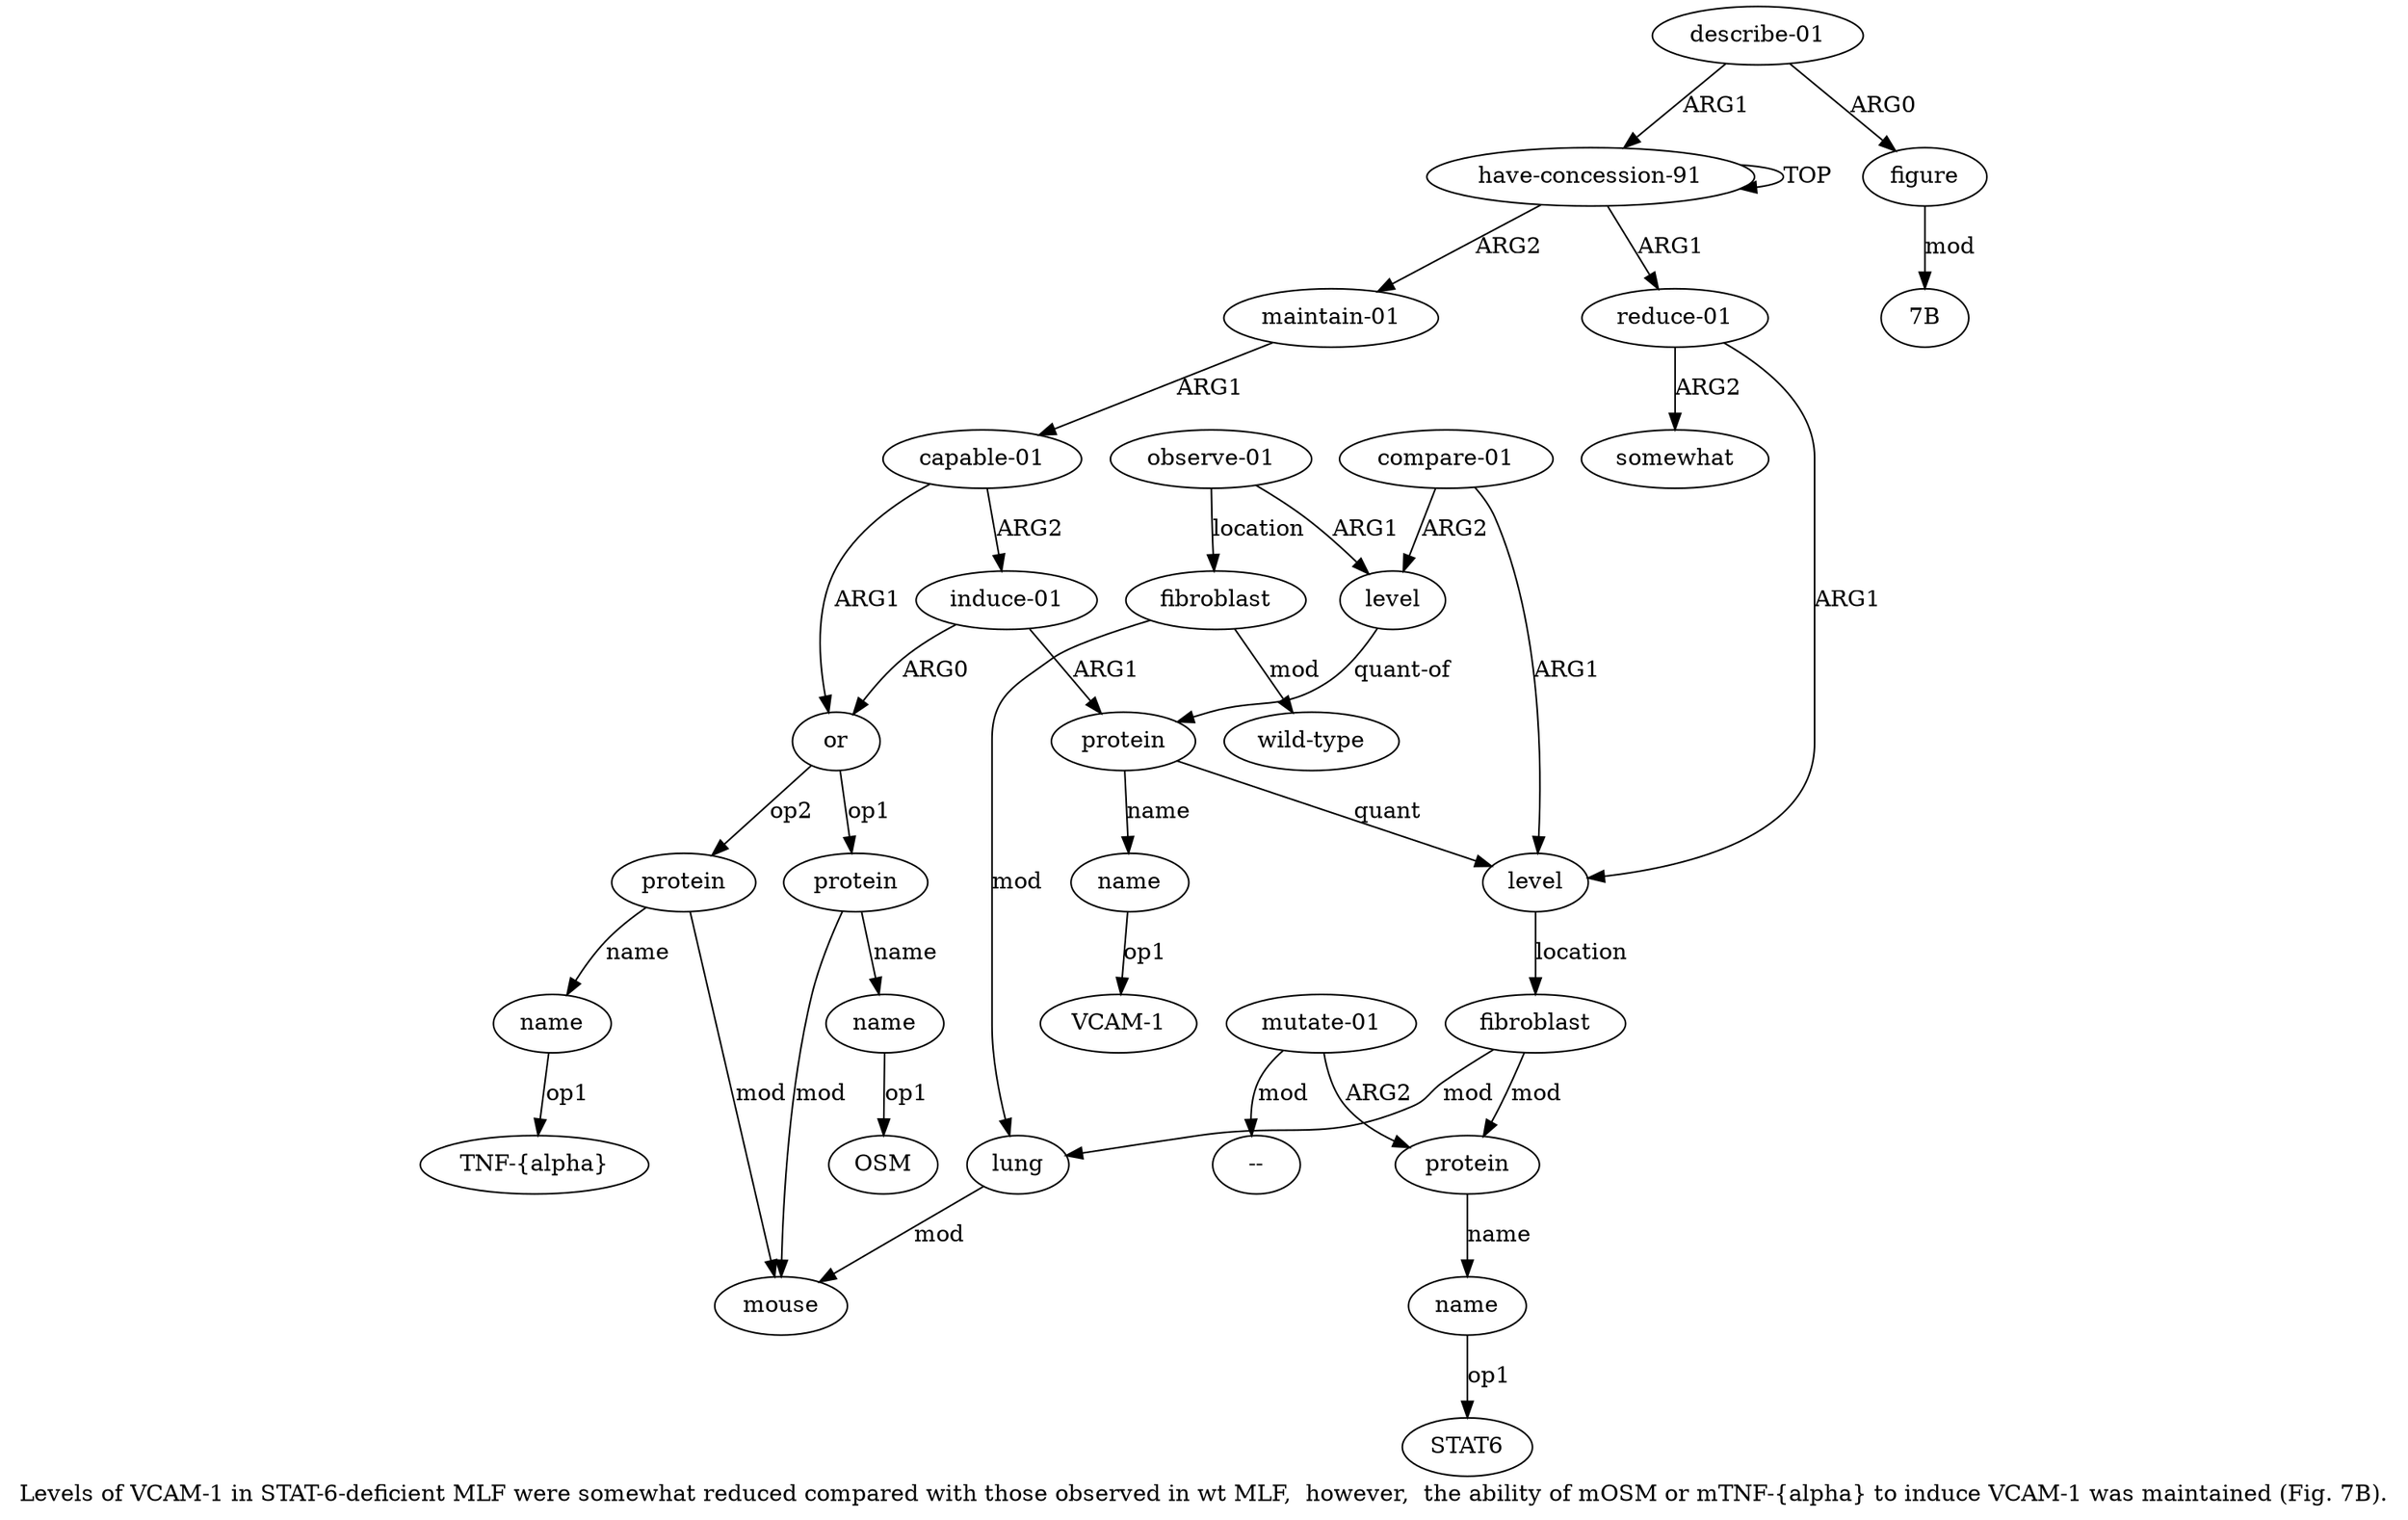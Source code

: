 digraph  {
	graph [label="Levels of VCAM-1 in STAT-6-deficient MLF were somewhat reduced compared with those observed in wt MLF,  however,  the ability of \
mOSM or mTNF-{alpha} to induce VCAM-1 was maintained (Fig. 7B)."];
	node [label="\N"];
	a20	 [color=black,
		gold_ind=20,
		gold_label=name,
		label=name,
		test_ind=20,
		test_label=name];
	"a20 OSM"	 [color=black,
		gold_ind=-1,
		gold_label=OSM,
		label=OSM,
		test_ind=-1,
		test_label=OSM];
	a20 -> "a20 OSM" [key=0,
	color=black,
	gold_label=op1,
	label=op1,
	test_label=op1];
a21 [color=black,
	gold_ind=21,
	gold_label=mouse,
	label=mouse,
	test_ind=21,
	test_label=mouse];
a22 [color=black,
	gold_ind=22,
	gold_label=protein,
	label=protein,
	test_ind=22,
	test_label=protein];
a22 -> a21 [key=0,
color=black,
gold_label=mod,
label=mod,
test_label=mod];
a23 [color=black,
gold_ind=23,
gold_label=name,
label=name,
test_ind=23,
test_label=name];
a22 -> a23 [key=0,
color=black,
gold_label=name,
label=name,
test_label=name];
"a23 TNF-{alpha}" [color=black,
gold_ind=-1,
gold_label="TNF-{alpha}",
label="TNF-{alpha}",
test_ind=-1,
test_label="TNF-{alpha}"];
a23 -> "a23 TNF-{alpha}" [key=0,
color=black,
gold_label=op1,
label=op1,
test_label=op1];
a24 [color=black,
gold_ind=24,
gold_label="induce-01",
label="induce-01",
test_ind=24,
test_label="induce-01"];
a18 [color=black,
gold_ind=18,
gold_label=or,
label=or,
test_ind=18,
test_label=or];
a24 -> a18 [key=0,
color=black,
gold_label=ARG0,
label=ARG0,
test_label=ARG0];
a3 [color=black,
gold_ind=3,
gold_label=protein,
label=protein,
test_ind=3,
test_label=protein];
a24 -> a3 [key=0,
color=black,
gold_label=ARG1,
label=ARG1,
test_label=ARG1];
a25 [color=black,
gold_ind=25,
gold_label="describe-01",
label="describe-01",
test_ind=25,
test_label="describe-01"];
a26 [color=black,
gold_ind=26,
gold_label=figure,
label=figure,
test_ind=26,
test_label=figure];
a25 -> a26 [key=0,
color=black,
gold_label=ARG0,
label=ARG0,
test_label=ARG0];
a0 [color=black,
gold_ind=0,
gold_label="have-concession-91",
label="have-concession-91",
test_ind=0,
test_label="have-concession-91"];
a25 -> a0 [key=0,
color=black,
gold_label=ARG1,
label=ARG1,
test_label=ARG1];
"a26 7B" [color=black,
gold_ind=-1,
gold_label="7B",
label="7B",
test_ind=-1,
test_label="7B"];
a26 -> "a26 7B" [key=0,
color=black,
gold_label=mod,
label=mod,
test_label=mod];
"a8 STAT6" [color=black,
gold_ind=-1,
gold_label=STAT6,
label=STAT6,
test_ind=-1,
test_label=STAT6];
"a9 --" [color=black,
gold_ind=-1,
gold_label="--",
label="--",
test_ind=-1,
test_label="--"];
a15 [color=black,
gold_ind=15,
gold_label=somewhat,
label=somewhat,
test_ind=15,
test_label=somewhat];
a14 [color=black,
gold_ind=14,
gold_label="wild-type",
label="wild-type",
test_ind=14,
test_label="wild-type"];
a17 [color=black,
gold_ind=17,
gold_label="capable-01",
label="capable-01",
test_ind=17,
test_label="capable-01"];
a17 -> a24 [key=0,
color=black,
gold_label=ARG2,
label=ARG2,
test_label=ARG2];
a17 -> a18 [key=0,
color=black,
gold_label=ARG1,
label=ARG1,
test_label=ARG1];
a16 [color=black,
gold_ind=16,
gold_label="maintain-01",
label="maintain-01",
test_ind=16,
test_label="maintain-01"];
a16 -> a17 [key=0,
color=black,
gold_label=ARG1,
label=ARG1,
test_label=ARG1];
a11 [color=black,
gold_ind=11,
gold_label=level,
label=level,
test_ind=11,
test_label=level];
a11 -> a3 [key=0,
color=black,
gold_label="quant-of",
label="quant-of",
test_label="quant-of"];
a10 [color=black,
gold_ind=10,
gold_label="compare-01",
label="compare-01",
test_ind=10,
test_label="compare-01"];
a10 -> a11 [key=0,
color=black,
gold_label=ARG2,
label=ARG2,
test_label=ARG2];
a2 [color=black,
gold_ind=2,
gold_label=level,
label=level,
test_ind=2,
test_label=level];
a10 -> a2 [key=0,
color=black,
gold_label=ARG1,
label=ARG1,
test_label=ARG1];
a13 [color=black,
gold_ind=13,
gold_label=fibroblast,
label=fibroblast,
test_ind=13,
test_label=fibroblast];
a13 -> a14 [key=0,
color=black,
gold_label=mod,
label=mod,
test_label=mod];
a6 [color=black,
gold_ind=6,
gold_label=lung,
label=lung,
test_ind=6,
test_label=lung];
a13 -> a6 [key=0,
color=black,
gold_label=mod,
label=mod,
test_label=mod];
a12 [color=black,
gold_ind=12,
gold_label="observe-01",
label="observe-01",
test_ind=12,
test_label="observe-01"];
a12 -> a11 [key=0,
color=black,
gold_label=ARG1,
label=ARG1,
test_label=ARG1];
a12 -> a13 [key=0,
color=black,
gold_label=location,
label=location,
test_label=location];
a19 [color=black,
gold_ind=19,
gold_label=protein,
label=protein,
test_ind=19,
test_label=protein];
a19 -> a20 [key=0,
color=black,
gold_label=name,
label=name,
test_label=name];
a19 -> a21 [key=0,
color=black,
gold_label=mod,
label=mod,
test_label=mod];
a18 -> a22 [key=0,
color=black,
gold_label=op2,
label=op2,
test_label=op2];
a18 -> a19 [key=0,
color=black,
gold_label=op1,
label=op1,
test_label=op1];
a1 [color=black,
gold_ind=1,
gold_label="reduce-01",
label="reduce-01",
test_ind=1,
test_label="reduce-01"];
a1 -> a15 [key=0,
color=black,
gold_label=ARG2,
label=ARG2,
test_label=ARG2];
a1 -> a2 [key=0,
color=black,
gold_label=ARG1,
label=ARG1,
test_label=ARG1];
a0 -> a16 [key=0,
color=black,
gold_label=ARG2,
label=ARG2,
test_label=ARG2];
a0 -> a1 [key=0,
color=black,
gold_label=ARG1,
label=ARG1,
test_label=ARG1];
a0 -> a0 [key=0,
color=black,
gold_label=TOP,
label=TOP,
test_label=TOP];
a3 -> a2 [key=0,
color=black,
gold_label=quant,
label=quant,
test_label=quant];
a4 [color=black,
gold_ind=4,
gold_label=name,
label=name,
test_ind=4,
test_label=name];
a3 -> a4 [key=0,
color=black,
gold_label=name,
label=name,
test_label=name];
a5 [color=black,
gold_ind=5,
gold_label=fibroblast,
label=fibroblast,
test_ind=5,
test_label=fibroblast];
a2 -> a5 [key=0,
color=black,
gold_label=location,
label=location,
test_label=location];
a7 [color=black,
gold_ind=7,
gold_label=protein,
label=protein,
test_ind=7,
test_label=protein];
a5 -> a7 [key=0,
color=black,
gold_label=mod,
label=mod,
test_label=mod];
a5 -> a6 [key=0,
color=black,
gold_label=mod,
label=mod,
test_label=mod];
"a4 VCAM-1" [color=black,
gold_ind=-1,
gold_label="VCAM-1",
label="VCAM-1",
test_ind=-1,
test_label="VCAM-1"];
a4 -> "a4 VCAM-1" [key=0,
color=black,
gold_label=op1,
label=op1,
test_label=op1];
a8 [color=black,
gold_ind=8,
gold_label=name,
label=name,
test_ind=8,
test_label=name];
a7 -> a8 [key=0,
color=black,
gold_label=name,
label=name,
test_label=name];
a6 -> a21 [key=0,
color=black,
gold_label=mod,
label=mod,
test_label=mod];
a9 [color=black,
gold_ind=9,
gold_label="mutate-01",
label="mutate-01",
test_ind=9,
test_label="mutate-01"];
a9 -> "a9 --" [key=0,
color=black,
gold_label=mod,
label=mod,
test_label=mod];
a9 -> a7 [key=0,
color=black,
gold_label=ARG2,
label=ARG2,
test_label=ARG2];
a8 -> "a8 STAT6" [key=0,
color=black,
gold_label=op1,
label=op1,
test_label=op1];
}
